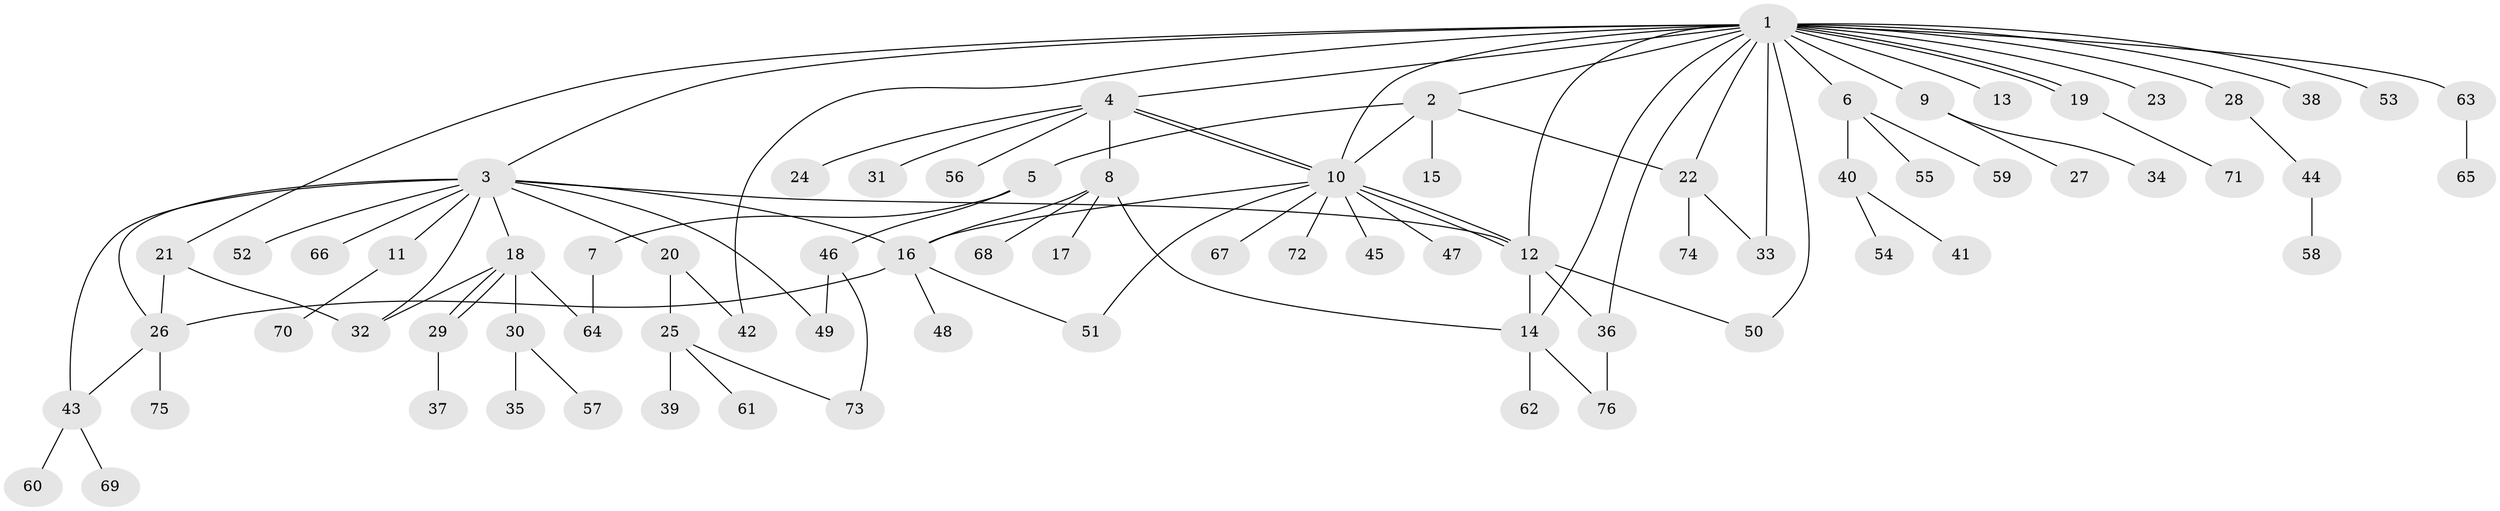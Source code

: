 // coarse degree distribution, {19: 0.019230769230769232, 12: 0.019230769230769232, 14: 0.019230769230769232, 5: 0.057692307692307696, 3: 0.1346153846153846, 4: 0.038461538461538464, 2: 0.21153846153846154, 1: 0.4807692307692308, 6: 0.019230769230769232}
// Generated by graph-tools (version 1.1) at 2025/51/02/27/25 19:51:54]
// undirected, 76 vertices, 102 edges
graph export_dot {
graph [start="1"]
  node [color=gray90,style=filled];
  1;
  2;
  3;
  4;
  5;
  6;
  7;
  8;
  9;
  10;
  11;
  12;
  13;
  14;
  15;
  16;
  17;
  18;
  19;
  20;
  21;
  22;
  23;
  24;
  25;
  26;
  27;
  28;
  29;
  30;
  31;
  32;
  33;
  34;
  35;
  36;
  37;
  38;
  39;
  40;
  41;
  42;
  43;
  44;
  45;
  46;
  47;
  48;
  49;
  50;
  51;
  52;
  53;
  54;
  55;
  56;
  57;
  58;
  59;
  60;
  61;
  62;
  63;
  64;
  65;
  66;
  67;
  68;
  69;
  70;
  71;
  72;
  73;
  74;
  75;
  76;
  1 -- 2;
  1 -- 3;
  1 -- 4;
  1 -- 6;
  1 -- 9;
  1 -- 10;
  1 -- 12;
  1 -- 13;
  1 -- 14;
  1 -- 19;
  1 -- 19;
  1 -- 21;
  1 -- 22;
  1 -- 23;
  1 -- 28;
  1 -- 33;
  1 -- 36;
  1 -- 38;
  1 -- 42;
  1 -- 50;
  1 -- 53;
  1 -- 63;
  2 -- 5;
  2 -- 10;
  2 -- 15;
  2 -- 22;
  3 -- 11;
  3 -- 12;
  3 -- 16;
  3 -- 18;
  3 -- 20;
  3 -- 26;
  3 -- 32;
  3 -- 43;
  3 -- 49;
  3 -- 52;
  3 -- 66;
  4 -- 8;
  4 -- 10;
  4 -- 10;
  4 -- 24;
  4 -- 31;
  4 -- 56;
  5 -- 7;
  5 -- 46;
  6 -- 40;
  6 -- 55;
  6 -- 59;
  7 -- 64;
  8 -- 14;
  8 -- 16;
  8 -- 17;
  8 -- 68;
  9 -- 27;
  9 -- 34;
  10 -- 12;
  10 -- 12;
  10 -- 16;
  10 -- 45;
  10 -- 47;
  10 -- 51;
  10 -- 67;
  10 -- 72;
  11 -- 70;
  12 -- 14;
  12 -- 36;
  12 -- 50;
  14 -- 62;
  14 -- 76;
  16 -- 26;
  16 -- 48;
  16 -- 51;
  18 -- 29;
  18 -- 29;
  18 -- 30;
  18 -- 32;
  18 -- 64;
  19 -- 71;
  20 -- 25;
  20 -- 42;
  21 -- 26;
  21 -- 32;
  22 -- 33;
  22 -- 74;
  25 -- 39;
  25 -- 61;
  25 -- 73;
  26 -- 43;
  26 -- 75;
  28 -- 44;
  29 -- 37;
  30 -- 35;
  30 -- 57;
  36 -- 76;
  40 -- 41;
  40 -- 54;
  43 -- 60;
  43 -- 69;
  44 -- 58;
  46 -- 49;
  46 -- 73;
  63 -- 65;
}
